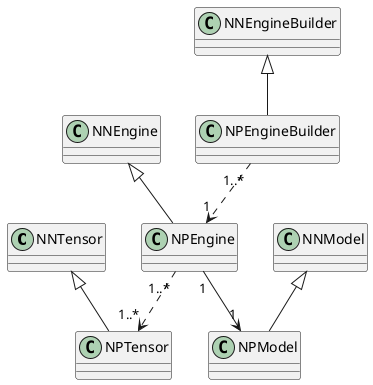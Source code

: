 @startuml
class NNTensor
class NNEngine
class NNModel
class NNEngineBuilder

class NPTensor
class NPEngine
class NPModel
class NPEngineBuilder

NNTensor <|-- NPTensor
NNEngine <|-- NPEngine
NNModel <|-- NPModel
NNEngineBuilder <|-- NPEngineBuilder

NPEngineBuilder "1..*" ..> "1" NPEngine
NPEngine "1" --> "1" NPModel
NPEngine "1..*" ..> "1..*" NPTensor
@enduml

